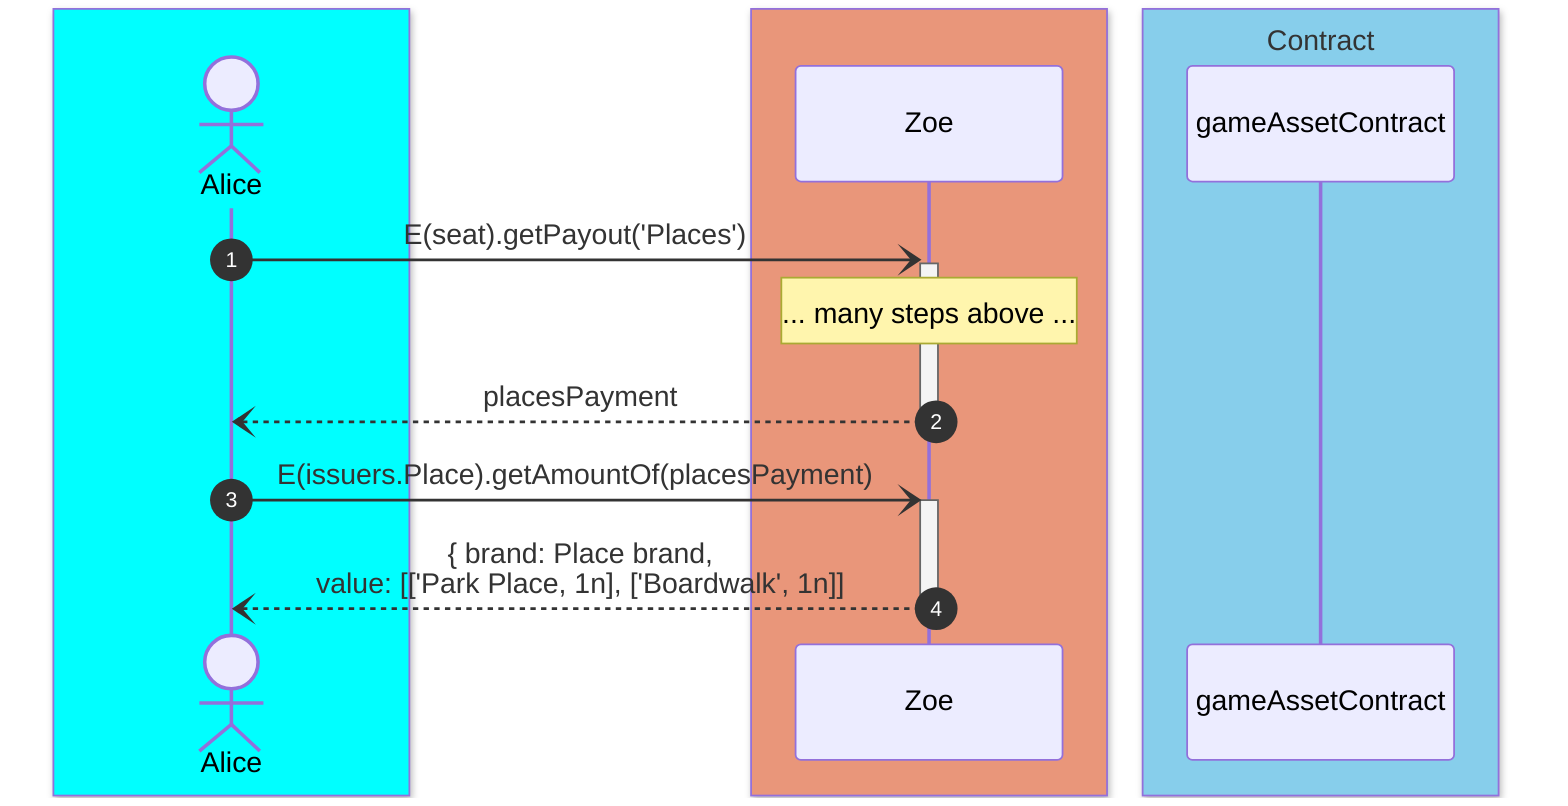 sequenceDiagram
  autonumber

  box aqua
  actor A as Alice
  end

  box darksalmon
  participant Zoe
  end

  box skyblue Contract
  participant C as gameAssetContract
  end

    A-)+Zoe: E(seat).getPayout('Places')
    Note over Zoe: ... many steps above ...
    Zoe--)-A: placesPayment
    A-)+Zoe: E(issuers.Place).getAmountOf(placesPayment)
    Zoe--)-A: { brand: Place brand,<br> value: [['Park Place, 1n], ['Boardwalk', 1n]]